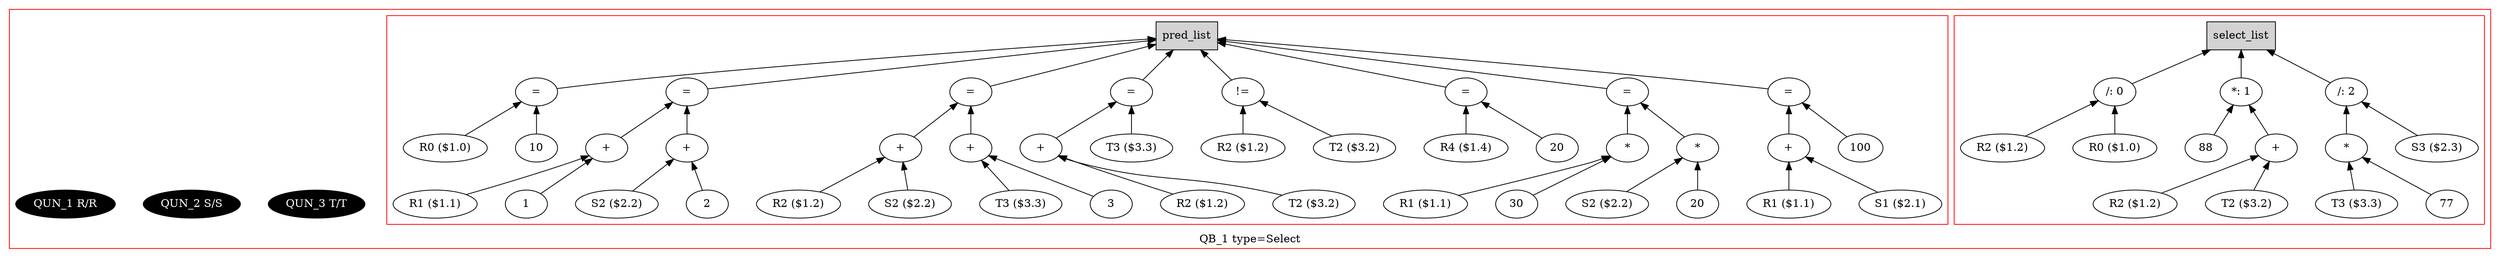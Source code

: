 digraph example1 {
    rankdir=BT;
    nodesep=0.5;
    ordering="in";
  subgraph cluster_QB_1 {
    "QB_1_selectlist"[label="select_list",shape=box,style=filled];
    color = "red"
  subgraph cluster_select_listQB_1 {
    exprnode3v1[label="/: 0"];
    exprnode1v1 -> exprnode3v1;
    exprnode1v1[label="R2 ($1.2)"];
    exprnode2v1 -> exprnode3v1;
    exprnode2v1[label="R0 ($1.0)"];
    exprnode3v1 -> "QB_1_selectlist";
    exprnode8v1[label="*: 1"];
    exprnode4v1 -> exprnode8v1;
    exprnode4v1[label="88"];
    exprnode7v1 -> exprnode8v1;
    exprnode7v1[label="+"];
    exprnode5v1 -> exprnode7v1;
    exprnode5v1[label="R2 ($1.2)"];
    exprnode6v1 -> exprnode7v1;
    exprnode6v1[label="T2 ($3.2)"];
    exprnode8v1 -> "QB_1_selectlist";
    exprnode13v1[label="/: 2"];
    exprnode11v1 -> exprnode13v1;
    exprnode11v1[label="*"];
    exprnode9v1 -> exprnode11v1;
    exprnode9v1[label="T3 ($3.3)"];
    exprnode10v1 -> exprnode11v1;
    exprnode10v1[label="77"];
    exprnode12v1 -> exprnode13v1;
    exprnode12v1[label="S3 ($2.3)"];
    exprnode13v1 -> "QB_1_selectlist";
}
    "QUN_3"[label="QUN_3 T/T", fillcolor=black, fontcolor=white, style=filled]
    "QUN_2"[label="QUN_2 S/S", fillcolor=black, fontcolor=white, style=filled]
    "QUN_1"[label="QUN_1 R/R", fillcolor=black, fontcolor=white, style=filled]
  subgraph cluster_pred_listQB_1 {
    exprnode16v1[label="="];
    exprnode14v1 -> exprnode16v1;
    exprnode14v1[label="R0 ($1.0)"];
    exprnode15v1 -> exprnode16v1;
    exprnode15v1[label="10"];
    exprnode16v1 -> QB_1_pred_list;
    exprnode23v1[label="="];
    exprnode19v1 -> exprnode23v1;
    exprnode19v1[label="+"];
    exprnode17v1 -> exprnode19v1;
    exprnode17v1[label="R1 ($1.1)"];
    exprnode18v1 -> exprnode19v1;
    exprnode18v1[label="1"];
    exprnode22v1 -> exprnode23v1;
    exprnode22v1[label="+"];
    exprnode20v1 -> exprnode22v1;
    exprnode20v1[label="S2 ($2.2)"];
    exprnode21v1 -> exprnode22v1;
    exprnode21v1[label="2"];
    exprnode23v1 -> QB_1_pred_list;
    exprnode31v1[label="="];
    exprnode27v1 -> exprnode31v1;
    exprnode27v1[label="+"];
    exprnode25v1 -> exprnode27v1;
    exprnode25v1[label="R2 ($1.2)"];
    exprnode26v1 -> exprnode27v1;
    exprnode26v1[label="S2 ($2.2)"];
    exprnode30v1 -> exprnode31v1;
    exprnode30v1[label="+"];
    exprnode28v1 -> exprnode30v1;
    exprnode28v1[label="T3 ($3.3)"];
    exprnode29v1 -> exprnode30v1;
    exprnode29v1[label="3"];
    exprnode31v1 -> QB_1_pred_list;
    exprnode37v1[label="="];
    exprnode35v1 -> exprnode37v1;
    exprnode35v1[label="+"];
    exprnode33v1 -> exprnode35v1;
    exprnode33v1[label="R2 ($1.2)"];
    exprnode34v1 -> exprnode35v1;
    exprnode34v1[label="T2 ($3.2)"];
    exprnode36v1 -> exprnode37v1;
    exprnode36v1[label="T3 ($3.3)"];
    exprnode37v1 -> QB_1_pred_list;
    exprnode41v1[label="!="];
    exprnode39v1 -> exprnode41v1;
    exprnode39v1[label="R2 ($1.2)"];
    exprnode40v1 -> exprnode41v1;
    exprnode40v1[label="T2 ($3.2)"];
    exprnode41v1 -> QB_1_pred_list;
    exprnode45v1[label="="];
    exprnode43v1 -> exprnode45v1;
    exprnode43v1[label="R4 ($1.4)"];
    exprnode44v1 -> exprnode45v1;
    exprnode44v1[label="20"];
    exprnode45v1 -> QB_1_pred_list;
    exprnode53v1[label="="];
    exprnode49v1 -> exprnode53v1;
    exprnode49v1[label="*"];
    exprnode47v1 -> exprnode49v1;
    exprnode47v1[label="R1 ($1.1)"];
    exprnode48v1 -> exprnode49v1;
    exprnode48v1[label="30"];
    exprnode52v1 -> exprnode53v1;
    exprnode52v1[label="*"];
    exprnode50v1 -> exprnode52v1;
    exprnode50v1[label="S2 ($2.2)"];
    exprnode51v1 -> exprnode52v1;
    exprnode51v1[label="20"];
    exprnode53v1 -> QB_1_pred_list;
    exprnode59v1[label="="];
    exprnode57v1 -> exprnode59v1;
    exprnode57v1[label="+"];
    exprnode55v1 -> exprnode57v1;
    exprnode55v1[label="R1 ($1.1)"];
    exprnode56v1 -> exprnode57v1;
    exprnode56v1[label="S1 ($2.1)"];
    exprnode58v1 -> exprnode59v1;
    exprnode58v1[label="100"];
    exprnode59v1 -> QB_1_pred_list;
    "QB_1_pred_list"[label="pred_list",shape=box,style=filled];
}
    label = "QB_1 type=Select";
}
}
